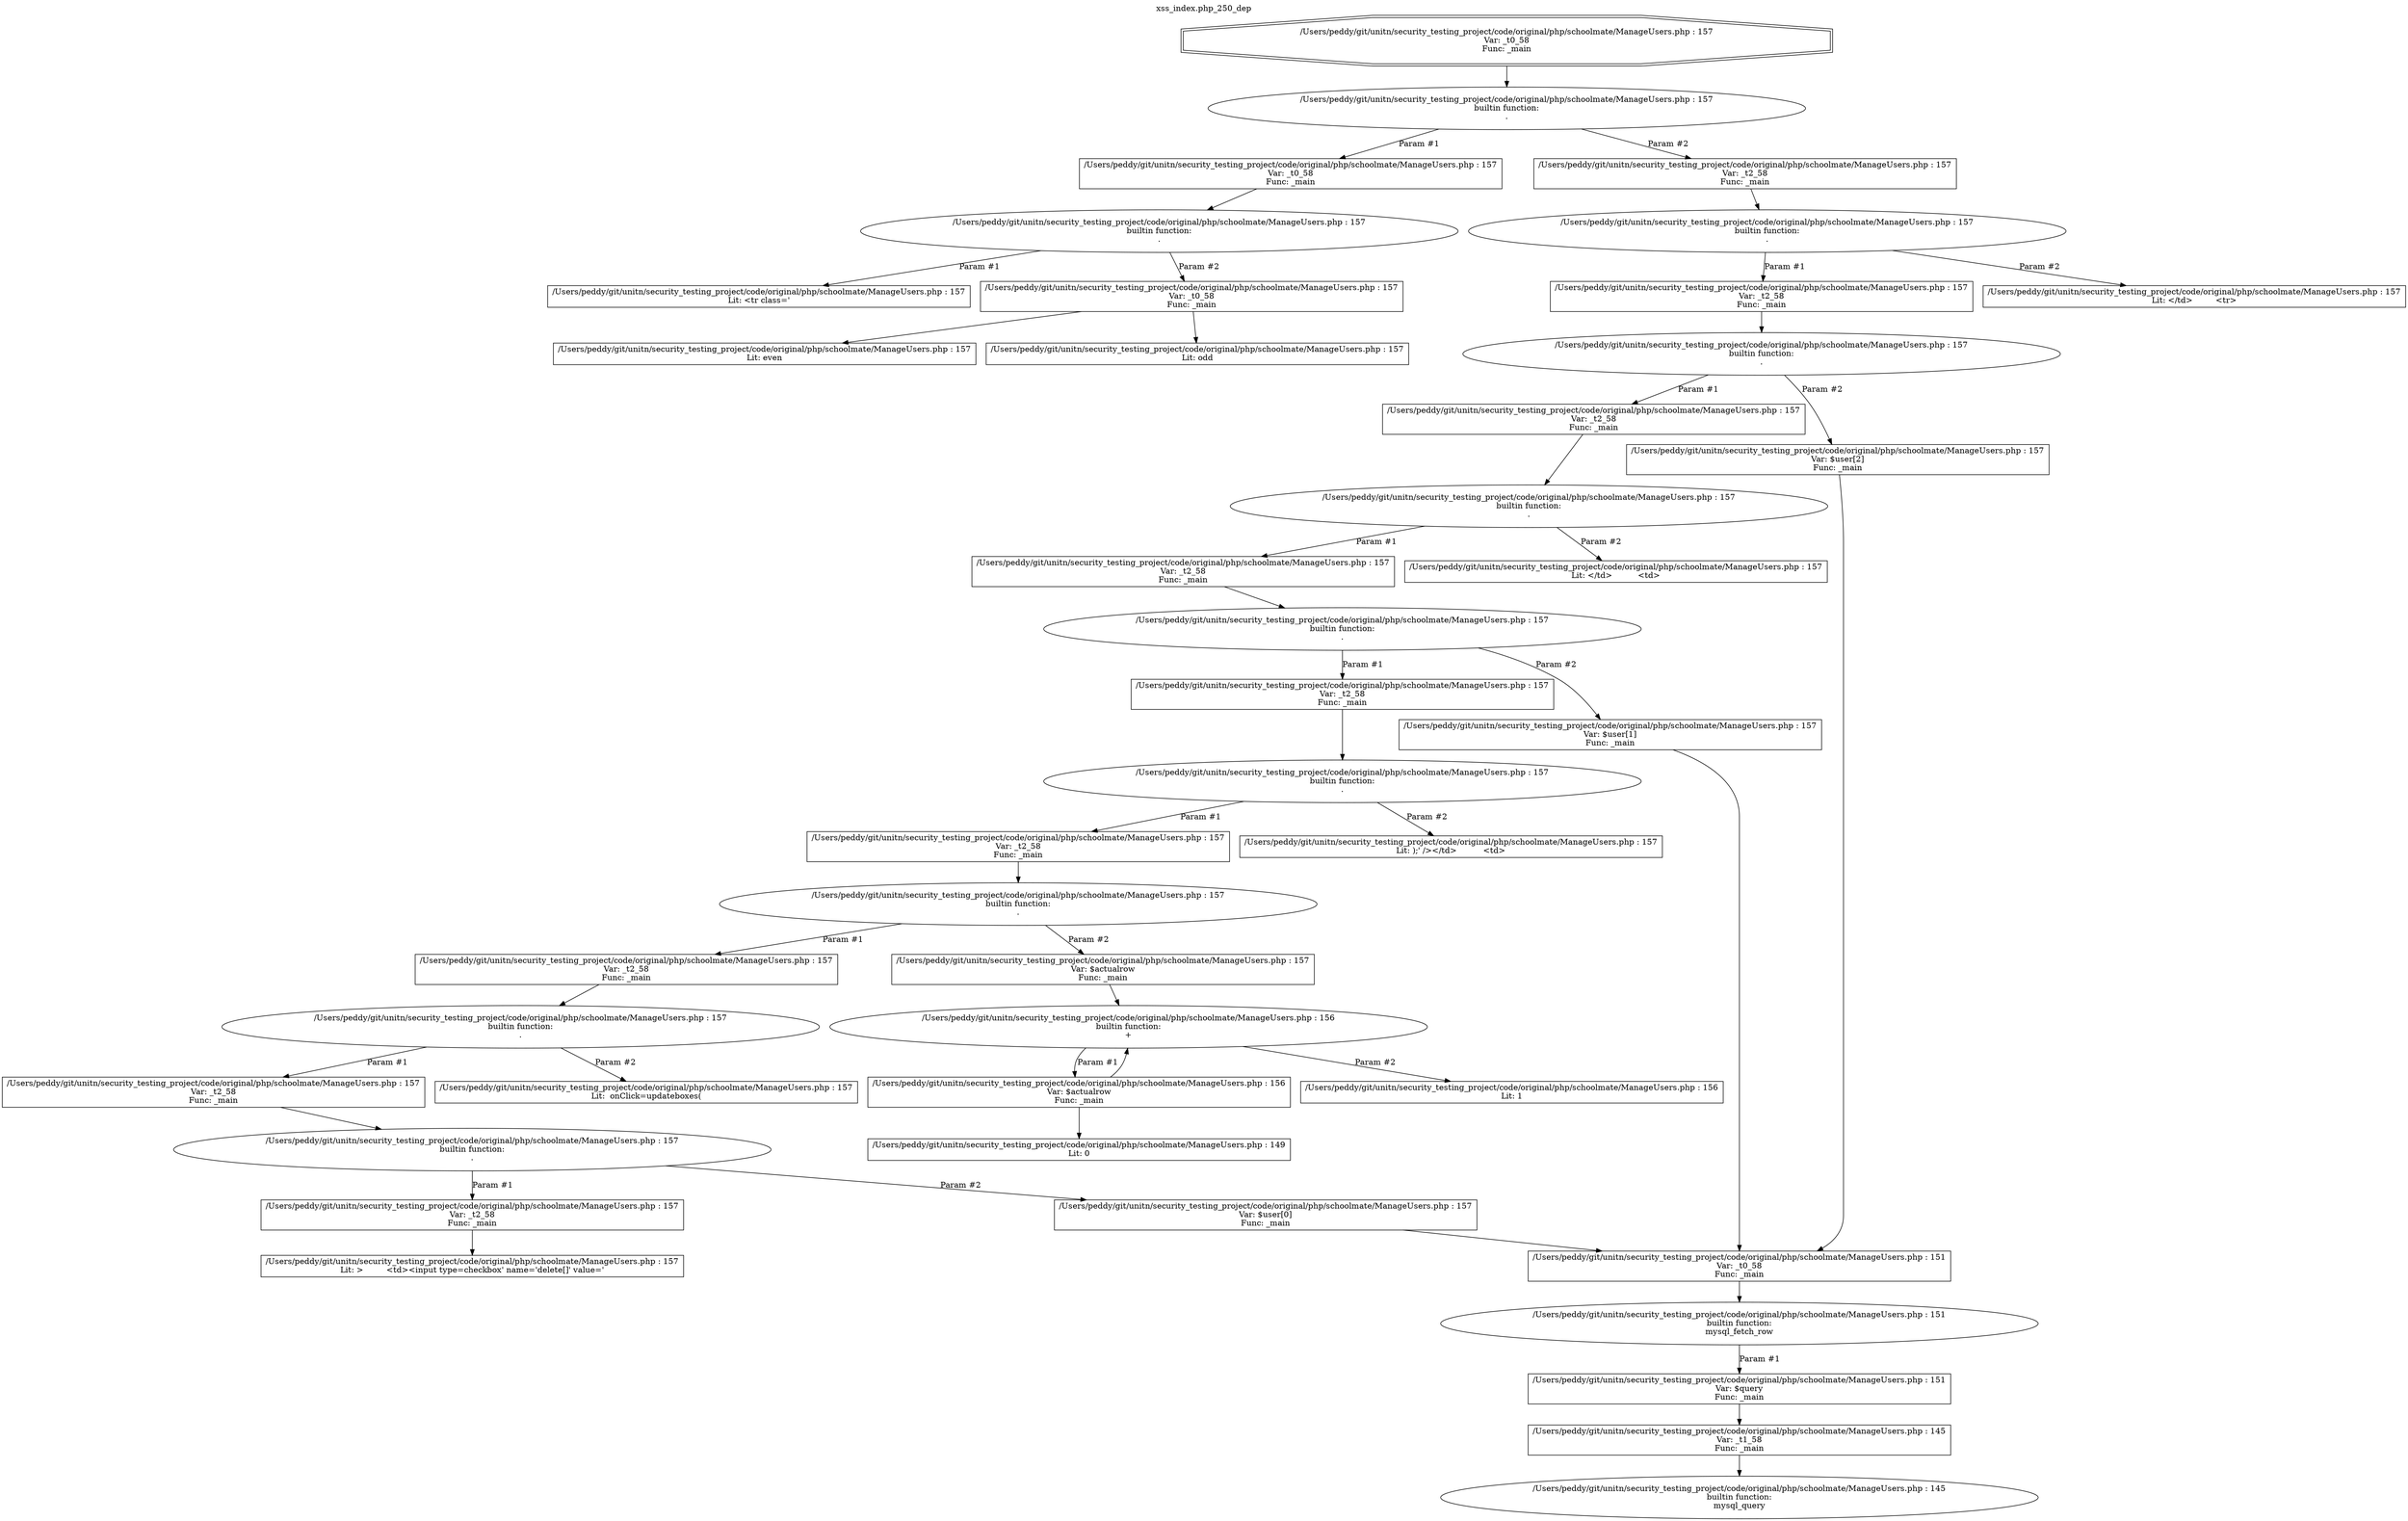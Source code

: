 digraph cfg {
  label="xss_index.php_250_dep";
  labelloc=t;
  n1 [shape=doubleoctagon, label="/Users/peddy/git/unitn/security_testing_project/code/original/php/schoolmate/ManageUsers.php : 157\nVar: _t0_58\nFunc: _main\n"];
  n2 [shape=ellipse, label="/Users/peddy/git/unitn/security_testing_project/code/original/php/schoolmate/ManageUsers.php : 157\nbuiltin function:\n.\n"];
  n3 [shape=box, label="/Users/peddy/git/unitn/security_testing_project/code/original/php/schoolmate/ManageUsers.php : 157\nVar: _t0_58\nFunc: _main\n"];
  n4 [shape=ellipse, label="/Users/peddy/git/unitn/security_testing_project/code/original/php/schoolmate/ManageUsers.php : 157\nbuiltin function:\n.\n"];
  n5 [shape=box, label="/Users/peddy/git/unitn/security_testing_project/code/original/php/schoolmate/ManageUsers.php : 157\nLit: <tr class='\n"];
  n6 [shape=box, label="/Users/peddy/git/unitn/security_testing_project/code/original/php/schoolmate/ManageUsers.php : 157\nVar: _t0_58\nFunc: _main\n"];
  n7 [shape=box, label="/Users/peddy/git/unitn/security_testing_project/code/original/php/schoolmate/ManageUsers.php : 157\nLit: even\n"];
  n8 [shape=box, label="/Users/peddy/git/unitn/security_testing_project/code/original/php/schoolmate/ManageUsers.php : 157\nLit: odd\n"];
  n9 [shape=box, label="/Users/peddy/git/unitn/security_testing_project/code/original/php/schoolmate/ManageUsers.php : 157\nVar: _t2_58\nFunc: _main\n"];
  n10 [shape=ellipse, label="/Users/peddy/git/unitn/security_testing_project/code/original/php/schoolmate/ManageUsers.php : 157\nbuiltin function:\n.\n"];
  n11 [shape=box, label="/Users/peddy/git/unitn/security_testing_project/code/original/php/schoolmate/ManageUsers.php : 157\nVar: _t2_58\nFunc: _main\n"];
  n12 [shape=ellipse, label="/Users/peddy/git/unitn/security_testing_project/code/original/php/schoolmate/ManageUsers.php : 157\nbuiltin function:\n.\n"];
  n13 [shape=box, label="/Users/peddy/git/unitn/security_testing_project/code/original/php/schoolmate/ManageUsers.php : 157\nVar: _t2_58\nFunc: _main\n"];
  n14 [shape=ellipse, label="/Users/peddy/git/unitn/security_testing_project/code/original/php/schoolmate/ManageUsers.php : 157\nbuiltin function:\n.\n"];
  n15 [shape=box, label="/Users/peddy/git/unitn/security_testing_project/code/original/php/schoolmate/ManageUsers.php : 157\nVar: _t2_58\nFunc: _main\n"];
  n16 [shape=ellipse, label="/Users/peddy/git/unitn/security_testing_project/code/original/php/schoolmate/ManageUsers.php : 157\nbuiltin function:\n.\n"];
  n17 [shape=box, label="/Users/peddy/git/unitn/security_testing_project/code/original/php/schoolmate/ManageUsers.php : 157\nVar: _t2_58\nFunc: _main\n"];
  n18 [shape=ellipse, label="/Users/peddy/git/unitn/security_testing_project/code/original/php/schoolmate/ManageUsers.php : 157\nbuiltin function:\n.\n"];
  n19 [shape=box, label="/Users/peddy/git/unitn/security_testing_project/code/original/php/schoolmate/ManageUsers.php : 157\nVar: _t2_58\nFunc: _main\n"];
  n20 [shape=ellipse, label="/Users/peddy/git/unitn/security_testing_project/code/original/php/schoolmate/ManageUsers.php : 157\nbuiltin function:\n.\n"];
  n21 [shape=box, label="/Users/peddy/git/unitn/security_testing_project/code/original/php/schoolmate/ManageUsers.php : 157\nVar: _t2_58\nFunc: _main\n"];
  n22 [shape=ellipse, label="/Users/peddy/git/unitn/security_testing_project/code/original/php/schoolmate/ManageUsers.php : 157\nbuiltin function:\n.\n"];
  n23 [shape=box, label="/Users/peddy/git/unitn/security_testing_project/code/original/php/schoolmate/ManageUsers.php : 157\nVar: _t2_58\nFunc: _main\n"];
  n24 [shape=ellipse, label="/Users/peddy/git/unitn/security_testing_project/code/original/php/schoolmate/ManageUsers.php : 157\nbuiltin function:\n.\n"];
  n25 [shape=box, label="/Users/peddy/git/unitn/security_testing_project/code/original/php/schoolmate/ManageUsers.php : 157\nVar: _t2_58\nFunc: _main\n"];
  n26 [shape=box, label="/Users/peddy/git/unitn/security_testing_project/code/original/php/schoolmate/ManageUsers.php : 157\nLit: >	  <td><input type=checkbox' name='delete[]' value='\n"];
  n27 [shape=box, label="/Users/peddy/git/unitn/security_testing_project/code/original/php/schoolmate/ManageUsers.php : 157\nVar: $user[0]\nFunc: _main\n"];
  n28 [shape=box, label="/Users/peddy/git/unitn/security_testing_project/code/original/php/schoolmate/ManageUsers.php : 151\nVar: _t0_58\nFunc: _main\n"];
  n29 [shape=ellipse, label="/Users/peddy/git/unitn/security_testing_project/code/original/php/schoolmate/ManageUsers.php : 151\nbuiltin function:\nmysql_fetch_row\n"];
  n30 [shape=box, label="/Users/peddy/git/unitn/security_testing_project/code/original/php/schoolmate/ManageUsers.php : 151\nVar: $query\nFunc: _main\n"];
  n31 [shape=box, label="/Users/peddy/git/unitn/security_testing_project/code/original/php/schoolmate/ManageUsers.php : 145\nVar: _t1_58\nFunc: _main\n"];
  n32 [shape=ellipse, label="/Users/peddy/git/unitn/security_testing_project/code/original/php/schoolmate/ManageUsers.php : 145\nbuiltin function:\nmysql_query\n"];
  n33 [shape=box, label="/Users/peddy/git/unitn/security_testing_project/code/original/php/schoolmate/ManageUsers.php : 157\nLit:  onClick=updateboxes(\n"];
  n34 [shape=box, label="/Users/peddy/git/unitn/security_testing_project/code/original/php/schoolmate/ManageUsers.php : 157\nVar: $actualrow\nFunc: _main\n"];
  n35 [shape=ellipse, label="/Users/peddy/git/unitn/security_testing_project/code/original/php/schoolmate/ManageUsers.php : 156\nbuiltin function:\n+\n"];
  n36 [shape=box, label="/Users/peddy/git/unitn/security_testing_project/code/original/php/schoolmate/ManageUsers.php : 156\nVar: $actualrow\nFunc: _main\n"];
  n37 [shape=box, label="/Users/peddy/git/unitn/security_testing_project/code/original/php/schoolmate/ManageUsers.php : 149\nLit: 0\n"];
  n38 [shape=box, label="/Users/peddy/git/unitn/security_testing_project/code/original/php/schoolmate/ManageUsers.php : 156\nLit: 1\n"];
  n39 [shape=box, label="/Users/peddy/git/unitn/security_testing_project/code/original/php/schoolmate/ManageUsers.php : 157\nLit: );' /></td>	  <td>\n"];
  n40 [shape=box, label="/Users/peddy/git/unitn/security_testing_project/code/original/php/schoolmate/ManageUsers.php : 157\nVar: $user[1]\nFunc: _main\n"];
  n41 [shape=box, label="/Users/peddy/git/unitn/security_testing_project/code/original/php/schoolmate/ManageUsers.php : 157\nLit: </td>	  <td>\n"];
  n42 [shape=box, label="/Users/peddy/git/unitn/security_testing_project/code/original/php/schoolmate/ManageUsers.php : 157\nVar: $user[2]\nFunc: _main\n"];
  n43 [shape=box, label="/Users/peddy/git/unitn/security_testing_project/code/original/php/schoolmate/ManageUsers.php : 157\nLit: </td>	 <tr>\n"];
  n1 -> n2;
  n3 -> n4;
  n4 -> n5[label="Param #1"];
  n4 -> n6[label="Param #2"];
  n6 -> n7;
  n6 -> n8;
  n2 -> n3[label="Param #1"];
  n2 -> n9[label="Param #2"];
  n9 -> n10;
  n11 -> n12;
  n13 -> n14;
  n15 -> n16;
  n17 -> n18;
  n19 -> n20;
  n21 -> n22;
  n23 -> n24;
  n25 -> n26;
  n24 -> n25[label="Param #1"];
  n24 -> n27[label="Param #2"];
  n28 -> n29;
  n31 -> n32;
  n30 -> n31;
  n29 -> n30[label="Param #1"];
  n27 -> n28;
  n22 -> n23[label="Param #1"];
  n22 -> n33[label="Param #2"];
  n20 -> n21[label="Param #1"];
  n20 -> n34[label="Param #2"];
  n34 -> n35;
  n36 -> n37;
  n36 -> n35;
  n35 -> n36[label="Param #1"];
  n35 -> n38[label="Param #2"];
  n18 -> n19[label="Param #1"];
  n18 -> n39[label="Param #2"];
  n16 -> n17[label="Param #1"];
  n16 -> n40[label="Param #2"];
  n40 -> n28;
  n14 -> n15[label="Param #1"];
  n14 -> n41[label="Param #2"];
  n12 -> n13[label="Param #1"];
  n12 -> n42[label="Param #2"];
  n42 -> n28;
  n10 -> n11[label="Param #1"];
  n10 -> n43[label="Param #2"];
}
